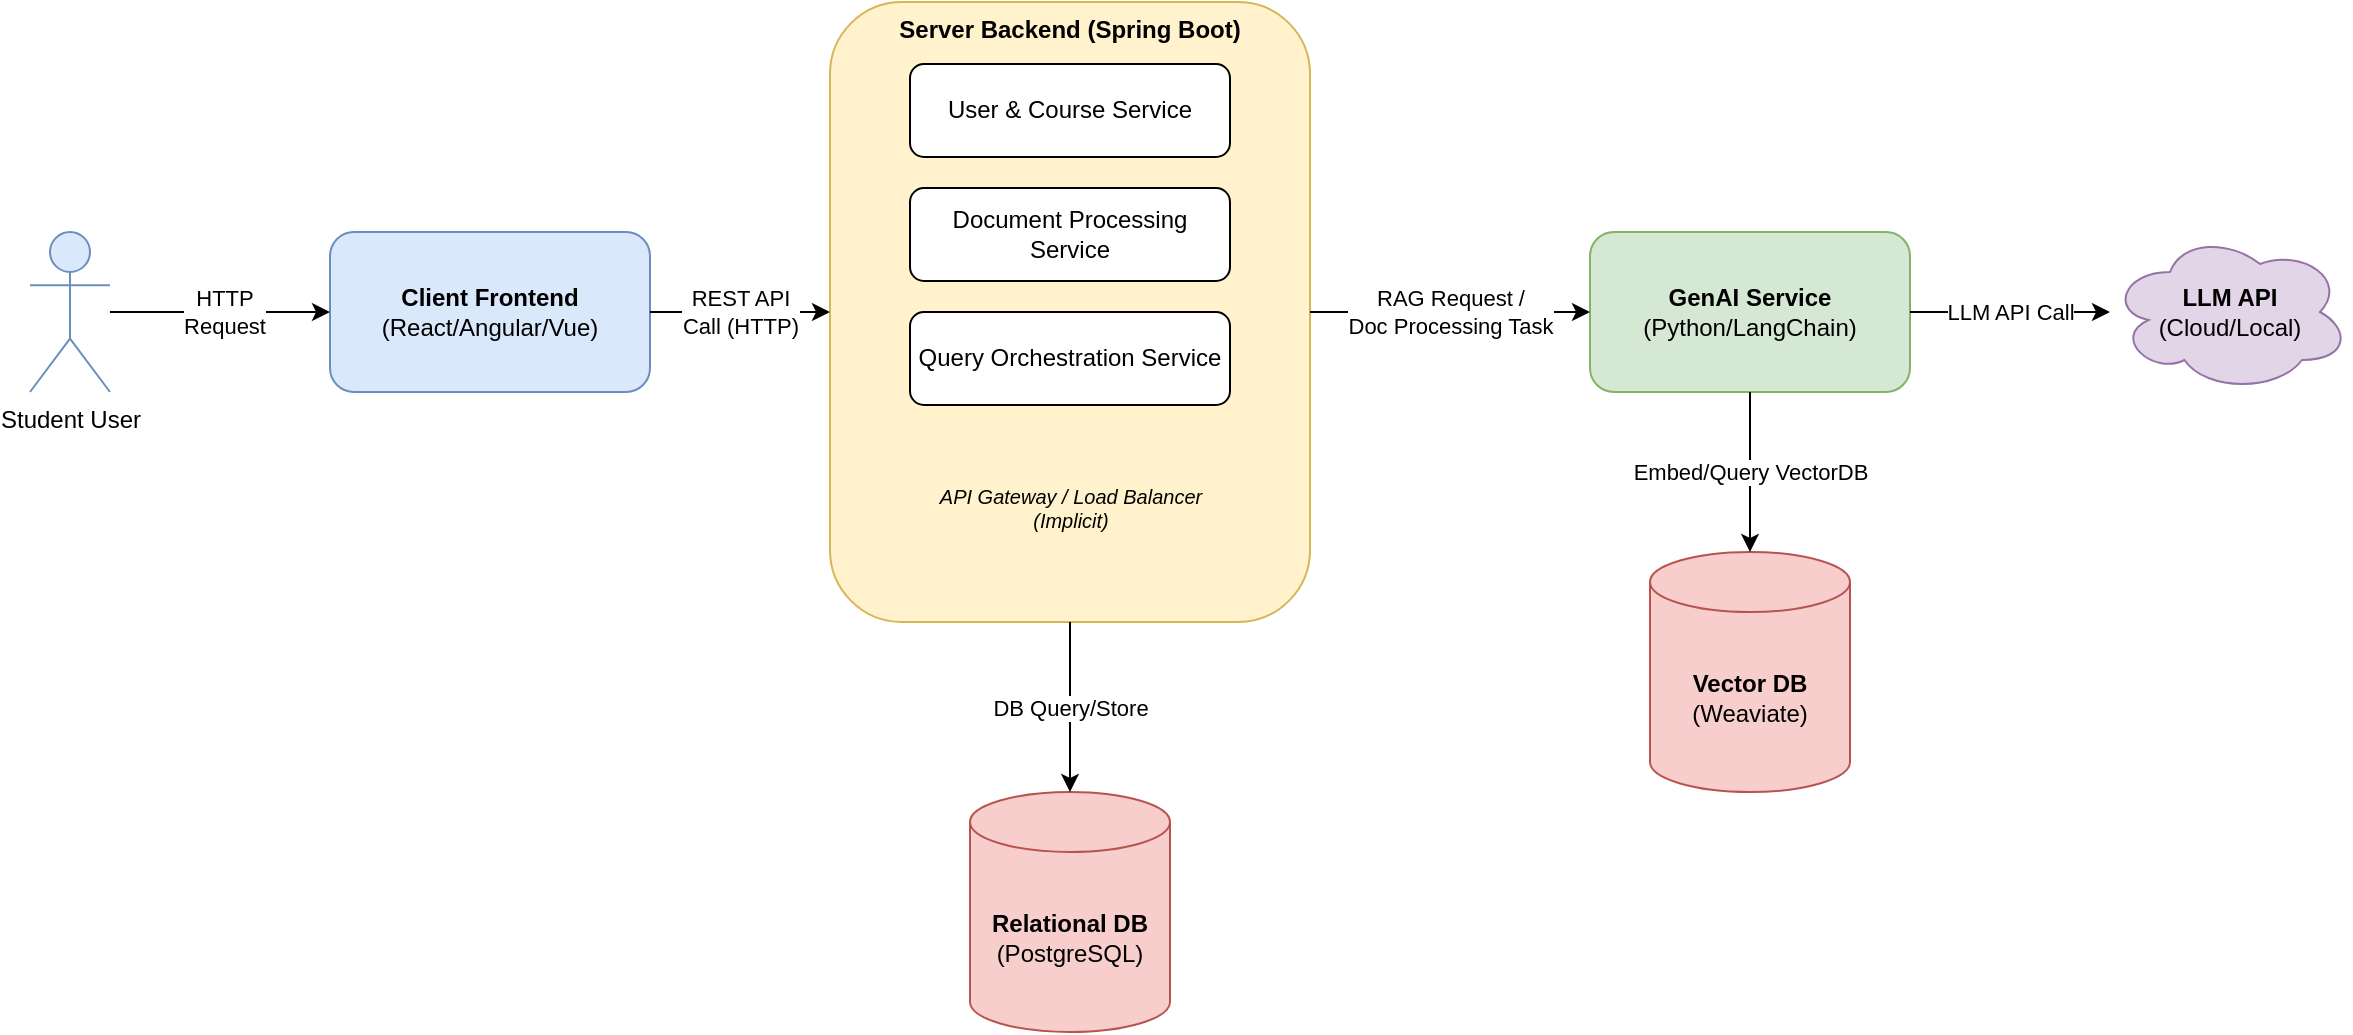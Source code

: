 <mxfile>
    <diagram id="oVu14QyaVvN24O4Kc3gq" name="architecture">
        <mxGraphModel dx="962" dy="341" grid="1" gridSize="10" guides="1" tooltips="1" connect="1" arrows="1" fold="1" page="1" pageScale="1" pageWidth="850" pageHeight="1100" math="0" shadow="0">
            <root>
                <mxCell id="0"/>
                <mxCell id="1" parent="0"/>
                <mxCell id="J0cJ2NQE74hUxMPqBs_v-1" value="Student User" style="shape=umlActor;verticalLabelPosition=bottom;verticalAlign=top;html=1;outlineConnect=0;fillColor=#dae8fc;strokeColor=#6c8ebf;" parent="1" vertex="1">
                    <mxGeometry x="80" y="360" width="40" height="80" as="geometry"/>
                </mxCell>
                <mxCell id="J0cJ2NQE74hUxMPqBs_v-2" value="&lt;b&gt;Client Frontend&lt;/b&gt;&lt;br&gt;(React/Angular/Vue)" style="rounded=1;whiteSpace=wrap;html=1;fillColor=#dae8fc;strokeColor=#6c8ebf;" parent="1" vertex="1">
                    <mxGeometry x="230" y="360" width="160" height="80" as="geometry"/>
                </mxCell>
                <mxCell id="J0cJ2NQE74hUxMPqBs_v-3" value="&lt;b&gt;Server Backend (Spring Boot)&lt;/b&gt;" style="rounded=1;whiteSpace=wrap;html=1;dashed=0;fillColor=#fff2cc;strokeColor=#d6b656;verticalAlign=top;align=center;" parent="1" vertex="1">
                    <mxGeometry x="480" y="245" width="240" height="310" as="geometry"/>
                </mxCell>
                <mxCell id="J0cJ2NQE74hUxMPqBs_v-4" value="User &amp;amp; Course Service" style="rounded=1;whiteSpace=wrap;html=1;fillColor=#ffffff;strokeColor=#000000;" parent="J0cJ2NQE74hUxMPqBs_v-3" vertex="1">
                    <mxGeometry x="40" y="31" width="160" height="46.5" as="geometry"/>
                </mxCell>
                <mxCell id="J0cJ2NQE74hUxMPqBs_v-5" value="Document Processing Service" style="rounded=1;whiteSpace=wrap;html=1;fillColor=#ffffff;strokeColor=#000000;" parent="J0cJ2NQE74hUxMPqBs_v-3" vertex="1">
                    <mxGeometry x="40" y="93" width="160" height="46.5" as="geometry"/>
                </mxCell>
                <mxCell id="J0cJ2NQE74hUxMPqBs_v-6" value="Query Orchestration Service" style="rounded=1;whiteSpace=wrap;html=1;fillColor=#ffffff;strokeColor=#000000;" parent="J0cJ2NQE74hUxMPqBs_v-3" vertex="1">
                    <mxGeometry x="40" y="155" width="160" height="46.5" as="geometry"/>
                </mxCell>
                <mxCell id="J0cJ2NQE74hUxMPqBs_v-7" value="API Gateway / Load Balancer&lt;br&gt;(Implicit)" style="text;html=1;align=center;verticalAlign=middle;resizable=0;points=[];autosize=1;strokeColor=none;fillColor=none;fontStyle=2;fontSize=10;" parent="J0cJ2NQE74hUxMPqBs_v-3" vertex="1">
                    <mxGeometry x="40" y="232.5" width="160" height="40" as="geometry"/>
                </mxCell>
                <mxCell id="J0cJ2NQE74hUxMPqBs_v-8" value="&lt;b&gt;GenAI Service&lt;/b&gt;&lt;br&gt;(Python/LangChain)" style="rounded=1;whiteSpace=wrap;html=1;fillColor=#d5e8d4;strokeColor=#82b366;" parent="1" vertex="1">
                    <mxGeometry x="860" y="360" width="160" height="80" as="geometry"/>
                </mxCell>
                <mxCell id="J0cJ2NQE74hUxMPqBs_v-9" value="&lt;b&gt;Relational DB&lt;/b&gt;&lt;br&gt;(PostgreSQL)" style="shape=cylinder3;whiteSpace=wrap;html=1;boundedLbl=1;backgroundOutline=1;size=15;fillColor=#f8cecc;strokeColor=#b85450;" parent="1" vertex="1">
                    <mxGeometry x="550" y="640" width="100" height="120" as="geometry"/>
                </mxCell>
                <mxCell id="J0cJ2NQE74hUxMPqBs_v-10" value="&lt;b&gt;Vector DB&lt;/b&gt;&lt;br&gt;(Weaviate)" style="shape=cylinder3;whiteSpace=wrap;html=1;boundedLbl=1;backgroundOutline=1;size=15;fillColor=#f8cecc;strokeColor=#b85450;" parent="1" vertex="1">
                    <mxGeometry x="890" y="520" width="100" height="120" as="geometry"/>
                </mxCell>
                <mxCell id="J0cJ2NQE74hUxMPqBs_v-11" value="&lt;b&gt;LLM API&lt;/b&gt;&lt;br&gt;(Cloud/Local)" style="shape=cloud;whiteSpace=wrap;html=1;fillColor=#e1d5e7;strokeColor=#9673a6;" parent="1" vertex="1">
                    <mxGeometry x="1120" y="360" width="120" height="80" as="geometry"/>
                </mxCell>
                <mxCell id="J0cJ2NQE74hUxMPqBs_v-12" value="HTTP&lt;div&gt;Request&lt;/div&gt;" style="endArrow=classic;html=1;rounded=0;" parent="1" source="J0cJ2NQE74hUxMPqBs_v-1" target="J0cJ2NQE74hUxMPqBs_v-2" edge="1">
                    <mxGeometry x="0.023" width="50" height="50" relative="1" as="geometry">
                        <mxPoint x="170" y="400" as="sourcePoint"/>
                        <mxPoint x="230" y="400" as="targetPoint"/>
                        <mxPoint as="offset"/>
                    </mxGeometry>
                </mxCell>
                <mxCell id="J0cJ2NQE74hUxMPqBs_v-13" value="REST API&lt;div&gt;Call (HTTP)&lt;/div&gt;" style="endArrow=classic;html=1;rounded=0;" parent="1" source="J0cJ2NQE74hUxMPqBs_v-2" target="J0cJ2NQE74hUxMPqBs_v-3" edge="1">
                    <mxGeometry width="50" height="50" relative="1" as="geometry">
                        <mxPoint x="410" y="400" as="sourcePoint"/>
                        <mxPoint x="470" y="400" as="targetPoint"/>
                        <mxPoint as="offset"/>
                    </mxGeometry>
                </mxCell>
                <mxCell id="J0cJ2NQE74hUxMPqBs_v-14" value="DB Query/Store" style="endArrow=classic;html=1;rounded=0;" parent="1" source="J0cJ2NQE74hUxMPqBs_v-3" target="J0cJ2NQE74hUxMPqBs_v-9" edge="1">
                    <mxGeometry width="50" height="50" relative="1" as="geometry">
                        <mxPoint x="600" y="610" as="sourcePoint"/>
                        <mxPoint x="530" y="630" as="targetPoint"/>
                    </mxGeometry>
                </mxCell>
                <mxCell id="J0cJ2NQE74hUxMPqBs_v-15" value="RAG Request /&lt;div&gt;Doc Processing Task&lt;/div&gt;" style="endArrow=classic;html=1;rounded=0;" parent="1" source="J0cJ2NQE74hUxMPqBs_v-3" target="J0cJ2NQE74hUxMPqBs_v-8" edge="1">
                    <mxGeometry width="50" height="50" relative="1" as="geometry">
                        <mxPoint x="730" y="400" as="sourcePoint"/>
                        <mxPoint x="790" y="400" as="targetPoint"/>
                    </mxGeometry>
                </mxCell>
                <mxCell id="J0cJ2NQE74hUxMPqBs_v-16" value="Embed/Query VectorDB" style="endArrow=classic;html=1;rounded=0;" parent="1" source="J0cJ2NQE74hUxMPqBs_v-8" target="J0cJ2NQE74hUxMPqBs_v-10" edge="1">
                    <mxGeometry width="50" height="50" relative="1" as="geometry">
                        <mxPoint x="920" y="450" as="sourcePoint"/>
                        <mxPoint x="890" y="510" as="targetPoint"/>
                    </mxGeometry>
                </mxCell>
                <mxCell id="J0cJ2NQE74hUxMPqBs_v-17" value="LLM API Call" style="endArrow=classic;html=1;rounded=0;" parent="1" source="J0cJ2NQE74hUxMPqBs_v-8" target="J0cJ2NQE74hUxMPqBs_v-11" edge="1">
                    <mxGeometry width="50" height="50" relative="1" as="geometry">
                        <mxPoint x="1010" y="390" as="sourcePoint"/>
                        <mxPoint x="1070" y="390" as="targetPoint"/>
                    </mxGeometry>
                </mxCell>
            </root>
        </mxGraphModel>
    </diagram>
    <diagram id="G0viHAdCZWQ-W64lC9Ik" name="enriched-architecture">
        <mxGraphModel dx="1107" dy="816" grid="1" gridSize="10" guides="1" tooltips="1" connect="1" arrows="1" fold="1" page="1" pageScale="1" pageWidth="850" pageHeight="1100" math="0" shadow="0">
            <root>
                <mxCell id="0"/>
                <mxCell id="1" parent="0"/>
                <mxCell id="2FLN5IznpKx3Zrl0FCvB-1" value="Student User" style="shape=umlActor;verticalLabelPosition=bottom;verticalAlign=top;html=1;outlineConnect=0;fillColor=#dae8fc;strokeColor=#6c8ebf;" parent="1" vertex="1">
                    <mxGeometry y="470" width="80" height="120" as="geometry"/>
                </mxCell>
                <mxCell id="2FLN5IznpKx3Zrl0FCvB-2" value="&lt;b&gt;Client Frontend&lt;/b&gt;&lt;br&gt;(React/Angular/Vue)&lt;br&gt;[Container]" style="rounded=1;whiteSpace=wrap;html=1;fillColor=#dae8fc;strokeColor=#6c8ebf;" parent="1" vertex="1">
                    <mxGeometry x="200" y="490" width="160" height="80" as="geometry"/>
                </mxCell>
                <mxCell id="2FLN5IznpKx3Zrl0FCvB-3" value="&lt;b&gt;Kubernetes Cluster (Cloud / Local)&lt;/b&gt;" style="rounded=1;whiteSpace=wrap;html=1;dashed=1;strokeWidth=2;fillColor=none;strokeColor=#f0a30a;verticalAlign=top;align=center;fontSize=14;" parent="1" vertex="1">
                    <mxGeometry x="400" y="160" width="980" height="860" as="geometry"/>
                </mxCell>
                <mxCell id="2FLN5IznpKx3Zrl0FCvB-4" value="&lt;b&gt;Server Backend (Spring Boot)&lt;/b&gt;" style="rounded=1;whiteSpace=wrap;html=1;dashed=0;fillColor=#fff2cc;strokeColor=#d6b656;verticalAlign=top;align=center;fontSize=12;" parent="2FLN5IznpKx3Zrl0FCvB-3" vertex="1">
                    <mxGeometry x="40" y="220" width="240" height="320" as="geometry"/>
                </mxCell>
                <mxCell id="2FLN5IznpKx3Zrl0FCvB-5" value="User &amp;amp; Course Service&lt;br&gt;[Pod/Deployment]" style="rounded=1;whiteSpace=wrap;html=1;fillColor=#ffffff;strokeColor=#000000;" parent="2FLN5IznpKx3Zrl0FCvB-4" vertex="1">
                    <mxGeometry x="40" y="50" width="160" height="60" as="geometry"/>
                </mxCell>
                <mxCell id="2FLN5IznpKx3Zrl0FCvB-6" value="Document Processing Service&lt;br&gt;[Pod/Deployment]" style="rounded=1;whiteSpace=wrap;html=1;fillColor=#ffffff;strokeColor=#000000;" parent="2FLN5IznpKx3Zrl0FCvB-4" vertex="1">
                    <mxGeometry x="40" y="130" width="160" height="60" as="geometry"/>
                </mxCell>
                <mxCell id="2FLN5IznpKx3Zrl0FCvB-7" value="Query Orchestration Service&lt;br&gt;[Pod/Deployment]" style="rounded=1;whiteSpace=wrap;html=1;fillColor=#ffffff;strokeColor=#000000;" parent="2FLN5IznpKx3Zrl0FCvB-4" vertex="1">
                    <mxGeometry x="40" y="210" width="160" height="60" as="geometry"/>
                </mxCell>
                <mxCell id="2FLN5IznpKx3Zrl0FCvB-8" value="&lt;b&gt;Ingress Controller / API Gateway&lt;/b&gt;" style="rounded=1;whiteSpace=wrap;html=1;fillColor=#f5f5f5;strokeColor=#666666;" parent="2FLN5IznpKx3Zrl0FCvB-3" vertex="1">
                    <mxGeometry x="40" y="80" width="180" height="60" as="geometry"/>
                </mxCell>
                <mxCell id="2FLN5IznpKx3Zrl0FCvB-9" value="&lt;b&gt;GenAI Service&lt;/b&gt;&lt;br&gt;(Python/LangChain)&lt;br&gt;[Pod/Deployment]" style="rounded=1;whiteSpace=wrap;html=1;fillColor=#d5e8d4;strokeColor=#82b366;" parent="2FLN5IznpKx3Zrl0FCvB-3" vertex="1">
                    <mxGeometry x="470" y="340" width="160" height="80" as="geometry"/>
                </mxCell>
                <mxCell id="2FLN5IznpKx3Zrl0FCvB-10" value="&lt;b&gt;Relational DB&lt;/b&gt;&lt;br&gt;(PostgreSQL)&lt;br&gt;[StatefulSet/Pod]" style="shape=cylinder3;whiteSpace=wrap;html=1;boundedLbl=1;backgroundOutline=1;size=15;fillColor=#f8cecc;strokeColor=#b85450;" parent="2FLN5IznpKx3Zrl0FCvB-3" vertex="1">
                    <mxGeometry x="100" y="600" width="120" height="140" as="geometry"/>
                </mxCell>
                <mxCell id="2FLN5IznpKx3Zrl0FCvB-11" value="&lt;b&gt;Vector DB&lt;/b&gt;&lt;br&gt;(Weaviate)&lt;br&gt;[StatefulSet/Pod]" style="shape=cylinder3;whiteSpace=wrap;html=1;boundedLbl=1;backgroundOutline=1;size=15;fillColor=#f8cecc;strokeColor=#b85450;" parent="2FLN5IznpKx3Zrl0FCvB-3" vertex="1">
                    <mxGeometry x="360" y="600" width="120" height="140" as="geometry"/>
                </mxCell>
                <mxCell id="2FLN5IznpKx3Zrl0FCvB-12" value="&lt;b&gt;Monitoring Stack&lt;/b&gt;" style="rounded=1;whiteSpace=wrap;html=1;dashed=1;fillColor=none;strokeColor=#0066CC;verticalAlign=top;align=center;fontSize=12;" parent="2FLN5IznpKx3Zrl0FCvB-3" vertex="1">
                    <mxGeometry x="600" y="580" width="340" height="240" as="geometry"/>
                </mxCell>
                <mxCell id="2FLN5IznpKx3Zrl0FCvB-13" value="Prometheus&lt;br&gt;[Pod/Deployment]" style="ellipse;shape=doubleEllipse;whiteSpace=wrap;html=1;aspect=fixed;fillColor=#dae8fc;strokeColor=#6c8ebf;" parent="2FLN5IznpKx3Zrl0FCvB-12" vertex="1">
                    <mxGeometry x="40" y="60" width="100" height="100" as="geometry"/>
                </mxCell>
                <mxCell id="2FLN5IznpKx3Zrl0FCvB-14" value="Grafana&lt;br&gt;[Pod/Deployment]" style="rounded=1;whiteSpace=wrap;html=1;fillColor=#dae8fc;strokeColor=#6c8ebf;" parent="2FLN5IznpKx3Zrl0FCvB-12" vertex="1">
                    <mxGeometry x="200" y="40" width="100" height="60" as="geometry"/>
                </mxCell>
                <mxCell id="2FLN5IznpKx3Zrl0FCvB-15" value="Alertmanager&lt;br&gt;[Pod/Deployment]" style="shape=hexagon;perimeter=hexagonPerimeter2;whiteSpace=wrap;html=1;fixedSize=1;fillColor=#dae8fc;strokeColor=#6c8ebf;" parent="2FLN5IznpKx3Zrl0FCvB-12" vertex="1">
                    <mxGeometry x="200" y="140" width="100" height="60" as="geometry"/>
                </mxCell>
                <mxCell id="2FLN5IznpKx3Zrl0FCvB-16" value="&lt;b&gt;GitHub Repository&lt;/b&gt;&lt;br&gt;(Source Code, Dockerfiles, Helm/YAMLs, Docs)" style="shape=cylinder3;whiteSpace=wrap;html=1;boundedLbl=1;backgroundOutline=1;size=15;fillColor=#f5f5f5;strokeColor=#666666;" parent="1" vertex="1">
                    <mxGeometry x="1520" y="280" width="140" height="160" as="geometry"/>
                </mxCell>
                <mxCell id="2FLN5IznpKx3Zrl0FCvB-17" value="&lt;b&gt;GitHub Actions &lt;/b&gt;CI/CD Pipeline" style="shape=process;whiteSpace=wrap;html=1;backgroundOutline=1;fillColor=#f5f5f5;strokeColor=#666666;" parent="1" vertex="1">
                    <mxGeometry x="1520" y="480" width="140" height="80" as="geometry"/>
                </mxCell>
                <mxCell id="2FLN5IznpKx3Zrl0FCvB-18" value="&lt;b&gt;Docker Image Registry&lt;/b&gt;&lt;br&gt;(e.g., Docker Hub, GHCR)" style="shape=cylinder3;whiteSpace=wrap;html=1;boundedLbl=1;backgroundOutline=1;size=15;fillColor=#f5f5f5;strokeColor=#666666;" parent="1" vertex="1">
                    <mxGeometry x="1520" y="600" width="140" height="160" as="geometry"/>
                </mxCell>
                <mxCell id="2FLN5IznpKx3Zrl0FCvB-19" value="&lt;b&gt;LLM API&lt;br&gt;(Cloud/Local)&lt;/b&gt;" style="shape=cloud;whiteSpace=wrap;html=1;fillColor=#e1d5e7;strokeColor=#9673a6;" parent="1" vertex="1">
                    <mxGeometry x="600" y="40" width="120" height="80" as="geometry"/>
                </mxCell>
                <mxCell id="2FLN5IznpKx3Zrl0FCvB-20" value="&lt;b&gt;Swagger UI / OpenAPI Doc&lt;/b&gt;" style="shape=document;whiteSpace=wrap;html=1;boundedLbl=1;fillColor=#ffe6cc;strokeColor=#d79b00;" parent="1" vertex="1">
                    <mxGeometry x="480" y="40" width="100" height="80" as="geometry"/>
                </mxCell>
                <mxCell id="2FLN5IznpKx3Zrl0FCvB-21" value="HTTP Request" style="endArrow=classic;html=1;rounded=0;" parent="1" source="2FLN5IznpKx3Zrl0FCvB-1" target="2FLN5IznpKx3Zrl0FCvB-2" edge="1">
                    <mxGeometry width="50" height="50" relative="1" as="geometry">
                        <mxPoint x="150" y="530" as="sourcePoint"/>
                        <mxPoint x="190" y="530" as="targetPoint"/>
                    </mxGeometry>
                </mxCell>
                <mxCell id="2FLN5IznpKx3Zrl0FCvB-22" value="HTTP Request" style="endArrow=classic;html=1;rounded=0;edgeStyle=orthogonalEdgeStyle;" parent="1" source="2FLN5IznpKx3Zrl0FCvB-2" target="2FLN5IznpKx3Zrl0FCvB-8" edge="1">
                    <mxGeometry width="50" height="50" relative="1" as="geometry">
                        <mxPoint x="370" y="530" as="sourcePoint"/>
                        <mxPoint x="430" y="110" as="targetPoint"/>
                        <Array as="points">
                            <mxPoint x="420" y="530"/>
                            <mxPoint x="420" y="270"/>
                        </Array>
                    </mxGeometry>
                </mxCell>
                <mxCell id="2FLN5IznpKx3Zrl0FCvB-23" value="Routes Request" style="endArrow=classic;html=1;rounded=0;edgeStyle=orthogonalEdgeStyle;" parent="1" source="2FLN5IznpKx3Zrl0FCvB-8" target="2FLN5IznpKx3Zrl0FCvB-4" edge="1">
                    <mxGeometry width="50" height="50" relative="1" as="geometry">
                        <mxPoint x="130" y="150" as="sourcePoint"/>
                        <mxPoint x="130" y="210" as="targetPoint"/>
                        <mxPoint as="offset"/>
                    </mxGeometry>
                </mxCell>
                <mxCell id="2FLN5IznpKx3Zrl0FCvB-24" value="DB Query/Store" style="endArrow=classic;html=1;rounded=0;exitX=0.5;exitY=1;exitDx=0;exitDy=0;entryX=0.5;entryY=0;entryDx=0;entryDy=0;" parent="1" source="2FLN5IznpKx3Zrl0FCvB-4" target="2FLN5IznpKx3Zrl0FCvB-10" edge="1">
                    <mxGeometry width="50" height="50" relative="1" as="geometry">
                        <mxPoint x="600" y="580" as="sourcePoint"/>
                        <mxPoint x="530" y="630" as="targetPoint"/>
                    </mxGeometry>
                </mxCell>
                <mxCell id="2FLN5IznpKx3Zrl0FCvB-25" value="RAG Request / Doc Task" style="endArrow=classic;html=1;rounded=0;exitX=1;exitY=0.5;exitDx=0;exitDy=0;entryX=0;entryY=0.5;entryDx=0;entryDy=0;" parent="1" source="2FLN5IznpKx3Zrl0FCvB-4" target="2FLN5IznpKx3Zrl0FCvB-9" edge="1">
                    <mxGeometry width="50" height="50" relative="1" as="geometry">
                        <mxPoint x="730" y="370" as="sourcePoint"/>
                        <mxPoint x="790" y="370" as="targetPoint"/>
                    </mxGeometry>
                </mxCell>
                <mxCell id="2FLN5IznpKx3Zrl0FCvB-26" value="Embed/Query VectorDB" style="endArrow=classic;html=1;rounded=0;exitX=0.5;exitY=1;exitDx=0;exitDy=0;entryX=0.5;entryY=0;entryDx=0;entryDy=0;edgeStyle=orthogonalEdgeStyle;" parent="1" source="2FLN5IznpKx3Zrl0FCvB-9" target="2FLN5IznpKx3Zrl0FCvB-11" edge="1">
                    <mxGeometry width="50" height="50" relative="1" as="geometry">
                        <mxPoint x="440" y="420" as="sourcePoint"/>
                        <mxPoint x="420" y="590" as="targetPoint"/>
                    </mxGeometry>
                </mxCell>
                <mxCell id="2FLN5IznpKx3Zrl0FCvB-27" value="LLM API Call" style="endArrow=classic;html=1;rounded=0;exitX=0.5;exitY=0;exitDx=0;exitDy=0;edgeStyle=orthogonalEdgeStyle;" parent="1" source="2FLN5IznpKx3Zrl0FCvB-9" target="2FLN5IznpKx3Zrl0FCvB-19" edge="1">
                    <mxGeometry width="50" height="50" relative="1" as="geometry">
                        <mxPoint x="440" y="320" as="sourcePoint"/>
                        <mxPoint x="650" y="130" as="targetPoint"/>
                    </mxGeometry>
                </mxCell>
                <mxCell id="2FLN5IznpKx3Zrl0FCvB-28" value="Scrapes Metrics" style="endArrow=classic;html=1;rounded=0;dashed=1;edgeStyle=orthogonalEdgeStyle;" parent="1" source="2FLN5IznpKx3Zrl0FCvB-13" target="2FLN5IznpKx3Zrl0FCvB-4" edge="1">
                    <mxGeometry x="0.333" width="50" height="50" relative="1" as="geometry">
                        <mxPoint x="780" y="730" as="sourcePoint"/>
                        <mxPoint x="710" y="530" as="targetPoint"/>
                        <Array as="points">
                            <mxPoint x="1090" y="740"/>
                            <mxPoint x="560" y="740"/>
                        </Array>
                        <mxPoint as="offset"/>
                    </mxGeometry>
                </mxCell>
                <mxCell id="2FLN5IznpKx3Zrl0FCvB-29" value="Scrapes Metrics" style="endArrow=classic;html=1;rounded=0;dashed=1;edgeStyle=orthogonalEdgeStyle;" parent="1" source="2FLN5IznpKx3Zrl0FCvB-13" target="2FLN5IznpKx3Zrl0FCvB-9" edge="1">
                    <mxGeometry width="50" height="50" relative="1" as="geometry">
                        <mxPoint x="780" y="730" as="sourcePoint"/>
                        <mxPoint x="530" y="370" as="targetPoint"/>
                    </mxGeometry>
                </mxCell>
                <mxCell id="2FLN5IznpKx3Zrl0FCvB-30" value="Queries Metrics" style="endArrow=classic;html=1;rounded=0;" parent="1" source="2FLN5IznpKx3Zrl0FCvB-14" target="2FLN5IznpKx3Zrl0FCvB-13" edge="1">
                    <mxGeometry width="50" height="50" relative="1" as="geometry">
                        <mxPoint x="990" y="670" as="sourcePoint"/>
                        <mxPoint x="890" y="730" as="targetPoint"/>
                    </mxGeometry>
                </mxCell>
                <mxCell id="2FLN5IznpKx3Zrl0FCvB-31" value="Sends Alerts" style="endArrow=classic;html=1;rounded=0;" parent="1" source="2FLN5IznpKx3Zrl0FCvB-13" target="2FLN5IznpKx3Zrl0FCvB-15" edge="1">
                    <mxGeometry width="50" height="50" relative="1" as="geometry">
                        <mxPoint x="890" y="790" as="sourcePoint"/>
                        <mxPoint x="990" y="790" as="targetPoint"/>
                    </mxGeometry>
                </mxCell>
                <mxCell id="2FLN5IznpKx3Zrl0FCvB-32" value="Trigger (Push/PR)" style="endArrow=classic;html=1;rounded=0;" parent="1" source="2FLN5IznpKx3Zrl0FCvB-16" target="2FLN5IznpKx3Zrl0FCvB-17" edge="1">
                    <mxGeometry width="50" height="50" relative="1" as="geometry">
                        <mxPoint x="1590" y="450" as="sourcePoint"/>
                        <mxPoint x="1590" y="470" as="targetPoint"/>
                    </mxGeometry>
                </mxCell>
                <mxCell id="2FLN5IznpKx3Zrl0FCvB-33" value="Push Docker Image" style="endArrow=classic;html=1;rounded=0;" parent="1" source="2FLN5IznpKx3Zrl0FCvB-17" target="2FLN5IznpKx3Zrl0FCvB-18" edge="1">
                    <mxGeometry width="50" height="50" relative="1" as="geometry">
                        <mxPoint x="1590" y="570" as="sourcePoint"/>
                        <mxPoint x="1590" y="590" as="targetPoint"/>
                    </mxGeometry>
                </mxCell>
                <mxCell id="2FLN5IznpKx3Zrl0FCvB-34" value="Deploy (Helm/kubectl)" style="endArrow=classic;html=1;rounded=0;exitX=0;exitY=0.5;exitDx=0;exitDy=0;edgeStyle=orthogonalEdgeStyle;" parent="1" source="2FLN5IznpKx3Zrl0FCvB-17" target="2FLN5IznpKx3Zrl0FCvB-3" edge="1">
                    <mxGeometry width="50" height="50" relative="1" as="geometry">
                        <mxPoint x="1450" y="480" as="sourcePoint"/>
                        <mxPoint x="1390" y="480" as="targetPoint"/>
                    </mxGeometry>
                </mxCell>
                <mxCell id="2FLN5IznpKx3Zrl0FCvB-35" value="Pull Docker Image" style="endArrow=classic;html=1;rounded=0;entryX=0;entryY=0.5;entryDx=0;entryDy=0;edgeStyle=orthogonalEdgeStyle;" parent="1" target="2FLN5IznpKx3Zrl0FCvB-18" edge="1">
                    <mxGeometry width="50" height="50" relative="1" as="geometry">
                        <mxPoint x="1380" y="640" as="sourcePoint"/>
                        <mxPoint x="1450" y="640" as="targetPoint"/>
                    </mxGeometry>
                </mxCell>
                <mxCell id="2FLN5IznpKx3Zrl0FCvB-36" value="Exposes API Doc" style="endArrow=classic;html=1;rounded=0;exitX=0.5;exitY=0;exitDx=0;exitDy=0;entryX=0.5;entryY=1;entryDx=0;entryDy=0;edgeStyle=orthogonalEdgeStyle;" parent="1" source="2FLN5IznpKx3Zrl0FCvB-4" target="2FLN5IznpKx3Zrl0FCvB-20" edge="1">
                    <mxGeometry width="50" height="50" relative="1" as="geometry">
                        <mxPoint x="600" y="190" as="sourcePoint"/>
                        <mxPoint x="530" y="130" as="targetPoint"/>
                        <Array as="points">
                            <mxPoint x="560" y="350"/>
                            <mxPoint x="630" y="350"/>
                            <mxPoint x="630" y="210"/>
                            <mxPoint x="530" y="210"/>
                        </Array>
                    </mxGeometry>
                </mxCell>
                <mxCell id="2FLN5IznpKx3Zrl0FCvB-37" value="Views Dashboards" style="endArrow=classic;html=1;rounded=0;dashed=1;edgeStyle=orthogonalEdgeStyle;" parent="1" source="2FLN5IznpKx3Zrl0FCvB-1" target="2FLN5IznpKx3Zrl0FCvB-14" edge="1">
                    <mxGeometry width="50" height="50" relative="1" as="geometry">
                        <mxPoint x="150" y="530" as="sourcePoint"/>
                        <mxPoint x="1090" y="610" as="targetPoint"/>
                        <Array as="points">
                            <mxPoint x="40" y="710"/>
                            <mxPoint x="1250" y="710"/>
                        </Array>
                    </mxGeometry>
                </mxCell>
            </root>
        </mxGraphModel>
    </diagram>
    <diagram id="ecpGvIfZCI6V8JqLONzB" name="Page-1">
        <mxGraphModel dx="418" dy="449" grid="1" gridSize="10" guides="1" tooltips="1" connect="1" arrows="1" fold="1" page="1" pageScale="1" pageWidth="850" pageHeight="1100" math="0" shadow="0">
            <root>
                <mxCell id="0"/>
                <mxCell id="1" parent="0"/>
                <mxCell id="2" value="User Starts Application" style="rounded=1;whiteSpace=wrap;html=1;fillColor=#dae8fc;strokeColor=#6c8ebf;" parent="1" vertex="1">
                    <mxGeometry x="320" y="40" width="160" height="60" as="geometry"/>
                </mxCell>
                <mxCell id="3" value="User Logs In / Registers" style="rounded=1;whiteSpace=wrap;html=1;fillColor=#dae8fc;strokeColor=#6c8ebf;" parent="1" vertex="1">
                    <mxGeometry x="320" y="140" width="160" height="60" as="geometry"/>
                </mxCell>
                <mxCell id="4" value="User Selects/Creates Course Space" style="rounded=1;whiteSpace=wrap;html=1;fillColor=#dae8fc;strokeColor=#6c8ebf;" parent="1" vertex="1">
                    <mxGeometry x="320" y="240" width="160" height="60" as="geometry"/>
                </mxCell>
                <mxCell id="5" value="User Uploads Document(s)" style="rounded=1;whiteSpace=wrap;html=1;fillColor=#dae8fc;strokeColor=#6c8ebf;" parent="1" vertex="1">
                    <mxGeometry x="320" y="340" width="160" height="60" as="geometry"/>
                </mxCell>
                <mxCell id="6" value="System: Store Document Metadata (DB)" style="ellipse;whiteSpace=wrap;html=1;fillColor=#fff2cc;strokeColor=#d6b656;" parent="1" vertex="1">
                    <mxGeometry x="590" y="260" width="140" height="40" as="geometry"/>
                </mxCell>
                <mxCell id="7" value="System: Process &amp; Index Document (GenAI Service: Chunk, Embed, Store in VectorDB)" style="ellipse;whiteSpace=wrap;html=1;fillColor=#fff2cc;strokeColor=#d6b656;" parent="1" vertex="1">
                    <mxGeometry x="590" y="380" width="140" height="80" as="geometry"/>
                </mxCell>
                <mxCell id="8" value="User Asks Question in Course Space" style="rounded=1;whiteSpace=wrap;html=1;fillColor=#dae8fc;strokeColor=#6c8ebf;" parent="1" vertex="1">
                    <mxGeometry x="320" y="500" width="160" height="60" as="geometry"/>
                </mxCell>
                <mxCell id="9" value="System: Query GenAI Service with Question &amp; Course Context" style="ellipse;whiteSpace=wrap;html=1;fillColor=#fff2cc;strokeColor=#d6b656;" parent="1" vertex="1">
                    <mxGeometry x="590" y="490" width="140" height="80" as="geometry"/>
                </mxCell>
                <mxCell id="10" value="GenAI Service: Retrieve Relevant Chunks (RAG from VectorDB)" style="ellipse;whiteSpace=wrap;html=1;fillColor=#fff2cc;strokeColor=#d6b656;" parent="1" vertex="1">
                    <mxGeometry x="320" y="600" width="160" height="80" as="geometry"/>
                </mxCell>
                <mxCell id="11" value="GenAI Service: Generate Answer using LLM &amp; Chunks" style="ellipse;whiteSpace=wrap;html=1;fillColor=#fff2cc;strokeColor=#d6b656;" parent="1" vertex="1">
                    <mxGeometry x="320" y="700" width="160" height="80" as="geometry"/>
                </mxCell>
                <mxCell id="12" value="System: Display Answer &amp; Sources to User" style="rounded=1;whiteSpace=wrap;html=1;fillColor=#dae8fc;strokeColor=#6c8ebf;" parent="1" vertex="1">
                    <mxGeometry x="320" y="800" width="160" height="60" as="geometry"/>
                </mxCell>
                <mxCell id="13" value="" style="endArrow=classic;html=1;rounded=0;entryX=0.5;entryY=0;entryDx=0;entryDy=0;" parent="1" source="2" target="3" edge="1">
                    <mxGeometry width="50" height="50" relative="1" as="geometry">
                        <mxPoint x="400" y="120" as="sourcePoint"/>
                        <mxPoint x="400" y="120" as="targetPoint"/>
                    </mxGeometry>
                </mxCell>
                <mxCell id="14" value="" style="endArrow=classic;html=1;rounded=0;entryX=0.5;entryY=0;entryDx=0;entryDy=0;" parent="1" source="3" target="4" edge="1">
                    <mxGeometry width="50" height="50" relative="1" as="geometry">
                        <mxPoint x="400" y="220" as="sourcePoint"/>
                        <mxPoint x="400" y="220" as="targetPoint"/>
                    </mxGeometry>
                </mxCell>
                <mxCell id="15" value="" style="endArrow=classic;html=1;rounded=0;entryX=0.5;entryY=0;entryDx=0;entryDy=0;" parent="1" source="4" target="5" edge="1">
                    <mxGeometry width="50" height="50" relative="1" as="geometry">
                        <mxPoint x="400" y="320" as="sourcePoint"/>
                        <mxPoint x="400" y="320" as="targetPoint"/>
                    </mxGeometry>
                </mxCell>
                <mxCell id="16" value="" style="endArrow=classic;html=1;rounded=0;entryX=0.5;entryY=0;entryDx=0;entryDy=0;exitX=0.5;exitY=1;exitDx=0;exitDy=0;" parent="1" source="5" target="8" edge="1">
                    <mxGeometry width="50" height="50" relative="1" as="geometry">
                        <mxPoint x="400" y="420" as="sourcePoint"/>
                        <mxPoint x="400" y="470" as="targetPoint"/>
                    </mxGeometry>
                </mxCell>
                <mxCell id="17" value="Doc Processing Flow" style="endArrow=classic;html=1;rounded=0;entryX=0;entryY=0.5;entryDx=0;entryDy=0;exitX=1;exitY=0.25;exitDx=0;exitDy=0;" parent="1" source="5" target="6" edge="1">
                    <mxGeometry width="50" height="50" relative="1" as="geometry">
                        <mxPoint x="490" y="365" as="sourcePoint"/>
                        <mxPoint x="510" y="360" as="targetPoint"/>
                    </mxGeometry>
                </mxCell>
                <mxCell id="18" value="" style="endArrow=classic;html=1;rounded=0;entryX=0;entryY=0.5;entryDx=0;entryDy=0;exitX=1;exitY=0.75;exitDx=0;exitDy=0;" parent="1" source="5" target="7" edge="1">
                    <mxGeometry width="50" height="50" relative="1" as="geometry">
                        <mxPoint x="490" y="385" as="sourcePoint"/>
                        <mxPoint x="510" y="410" as="targetPoint"/>
                    </mxGeometry>
                </mxCell>
                <mxCell id="19" value="Query Flow" style="endArrow=classic;html=1;rounded=0;entryX=0;entryY=0.5;entryDx=0;entryDy=0;exitX=1;exitY=0.5;exitDx=0;exitDy=0;" parent="1" source="8" target="9" edge="1">
                    <mxGeometry width="50" height="50" relative="1" as="geometry">
                        <mxPoint x="490" y="530" as="sourcePoint"/>
                        <mxPoint x="510" y="530" as="targetPoint"/>
                    </mxGeometry>
                </mxCell>
                <mxCell id="20" value="" style="endArrow=classic;html=1;rounded=0;entryX=0.5;entryY=0;entryDx=0;entryDy=0;exitX=0.5;exitY=1;exitDx=0;exitDy=0;" parent="1" source="9" target="10" edge="1">
                    <mxGeometry width="50" height="50" relative="1" as="geometry">
                        <mxPoint x="590" y="580" as="sourcePoint"/>
                        <mxPoint x="400" y="580" as="targetPoint"/>
                        <Array as="points">
                            <mxPoint x="590" y="580"/>
                            <mxPoint x="400" y="580"/>
                        </Array>
                    </mxGeometry>
                </mxCell>
                <mxCell id="21" value="" style="endArrow=classic;html=1;rounded=0;entryX=0.5;entryY=0;entryDx=0;entryDy=0;" parent="1" source="10" target="11" edge="1">
                    <mxGeometry width="50" height="50" relative="1" as="geometry">
                        <mxPoint x="400" y="690" as="sourcePoint"/>
                        <mxPoint x="400" y="690" as="targetPoint"/>
                    </mxGeometry>
                </mxCell>
                <mxCell id="22" value="" style="endArrow=classic;html=1;rounded=0;entryX=0.5;entryY=0;entryDx=0;entryDy=0;" parent="1" source="11" target="12" edge="1">
                    <mxGeometry width="50" height="50" relative="1" as="geometry">
                        <mxPoint x="400" y="790" as="sourcePoint"/>
                        <mxPoint x="400" y="790" as="targetPoint"/>
                    </mxGeometry>
                </mxCell>
            </root>
        </mxGraphModel>
    </diagram>
</mxfile>